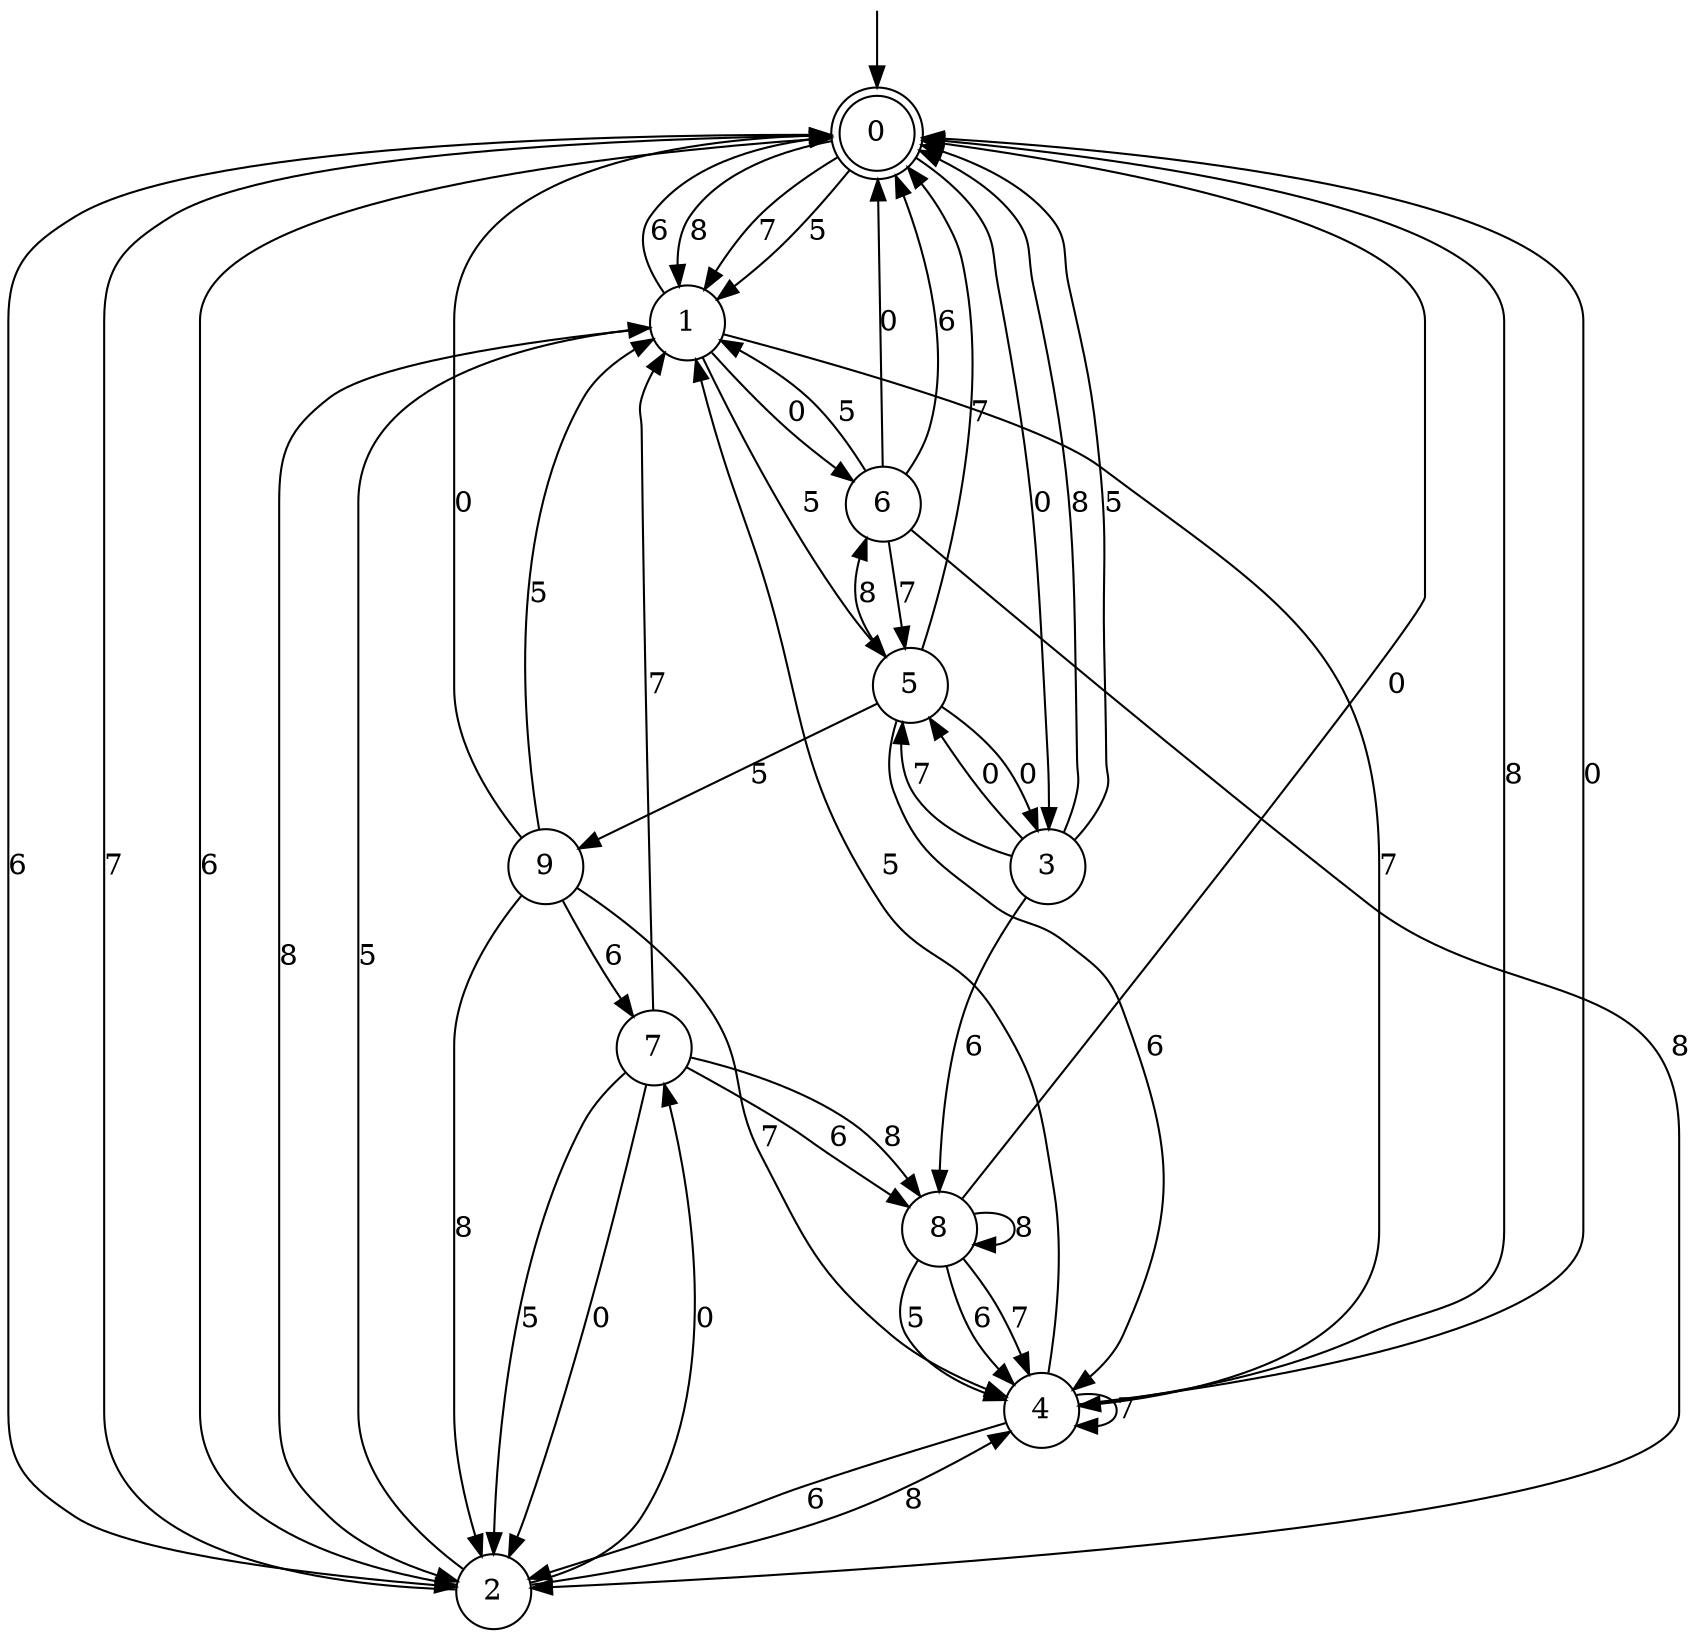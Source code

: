 digraph g {

	s0 [shape="doublecircle" label="0"];
	s1 [shape="circle" label="1"];
	s2 [shape="circle" label="2"];
	s3 [shape="circle" label="3"];
	s4 [shape="circle" label="4"];
	s5 [shape="circle" label="5"];
	s6 [shape="circle" label="6"];
	s7 [shape="circle" label="7"];
	s8 [shape="circle" label="8"];
	s9 [shape="circle" label="9"];
	s0 -> s1 [label="8"];
	s0 -> s1 [label="7"];
	s0 -> s1 [label="5"];
	s0 -> s2 [label="6"];
	s0 -> s3 [label="0"];
	s1 -> s2 [label="8"];
	s1 -> s4 [label="7"];
	s1 -> s5 [label="5"];
	s1 -> s0 [label="6"];
	s1 -> s6 [label="0"];
	s2 -> s4 [label="8"];
	s2 -> s0 [label="7"];
	s2 -> s1 [label="5"];
	s2 -> s0 [label="6"];
	s2 -> s7 [label="0"];
	s3 -> s0 [label="8"];
	s3 -> s5 [label="7"];
	s3 -> s0 [label="5"];
	s3 -> s8 [label="6"];
	s3 -> s5 [label="0"];
	s4 -> s0 [label="8"];
	s4 -> s4 [label="7"];
	s4 -> s1 [label="5"];
	s4 -> s2 [label="6"];
	s4 -> s0 [label="0"];
	s5 -> s6 [label="8"];
	s5 -> s0 [label="7"];
	s5 -> s9 [label="5"];
	s5 -> s4 [label="6"];
	s5 -> s3 [label="0"];
	s6 -> s2 [label="8"];
	s6 -> s5 [label="7"];
	s6 -> s1 [label="5"];
	s6 -> s0 [label="6"];
	s6 -> s0 [label="0"];
	s7 -> s8 [label="8"];
	s7 -> s1 [label="7"];
	s7 -> s2 [label="5"];
	s7 -> s8 [label="6"];
	s7 -> s2 [label="0"];
	s8 -> s8 [label="8"];
	s8 -> s4 [label="7"];
	s8 -> s4 [label="5"];
	s8 -> s4 [label="6"];
	s8 -> s0 [label="0"];
	s9 -> s2 [label="8"];
	s9 -> s4 [label="7"];
	s9 -> s1 [label="5"];
	s9 -> s7 [label="6"];
	s9 -> s0 [label="0"];

__start0 [label="" shape="none" width="0" height="0"];
__start0 -> s0;

}
